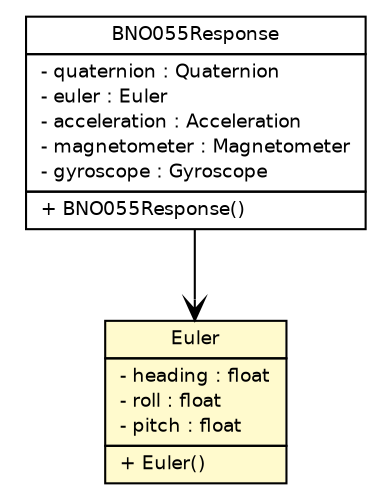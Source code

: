 #!/usr/local/bin/dot
#
# Class diagram 
# Generated by UMLGraph version R5_6-24-gf6e263 (http://www.umlgraph.org/)
#

digraph G {
	edge [fontname="Helvetica",fontsize=10,labelfontname="Helvetica",labelfontsize=10];
	node [fontname="Helvetica",fontsize=10,shape=plaintext];
	nodesep=0.25;
	ranksep=0.5;
	// ev3dev.sensors.arduino.bn055.model.BNO055Response
	c545 [label=<<table title="ev3dev.sensors.arduino.bn055.model.BNO055Response" border="0" cellborder="1" cellspacing="0" cellpadding="2" port="p" href="./BNO055Response.html">
		<tr><td><table border="0" cellspacing="0" cellpadding="1">
<tr><td align="center" balign="center"> BNO055Response </td></tr>
		</table></td></tr>
		<tr><td><table border="0" cellspacing="0" cellpadding="1">
<tr><td align="left" balign="left"> - quaternion : Quaternion </td></tr>
<tr><td align="left" balign="left"> - euler : Euler </td></tr>
<tr><td align="left" balign="left"> - acceleration : Acceleration </td></tr>
<tr><td align="left" balign="left"> - magnetometer : Magnetometer </td></tr>
<tr><td align="left" balign="left"> - gyroscope : Gyroscope </td></tr>
		</table></td></tr>
		<tr><td><table border="0" cellspacing="0" cellpadding="1">
<tr><td align="left" balign="left"> + BNO055Response() </td></tr>
		</table></td></tr>
		</table>>, URL="./BNO055Response.html", fontname="Helvetica", fontcolor="black", fontsize=9.0];
	// ev3dev.sensors.arduino.bn055.model.Euler
	c546 [label=<<table title="ev3dev.sensors.arduino.bn055.model.Euler" border="0" cellborder="1" cellspacing="0" cellpadding="2" port="p" bgcolor="lemonChiffon" href="./Euler.html">
		<tr><td><table border="0" cellspacing="0" cellpadding="1">
<tr><td align="center" balign="center"> Euler </td></tr>
		</table></td></tr>
		<tr><td><table border="0" cellspacing="0" cellpadding="1">
<tr><td align="left" balign="left"> - heading : float </td></tr>
<tr><td align="left" balign="left"> - roll : float </td></tr>
<tr><td align="left" balign="left"> - pitch : float </td></tr>
		</table></td></tr>
		<tr><td><table border="0" cellspacing="0" cellpadding="1">
<tr><td align="left" balign="left"> + Euler() </td></tr>
		</table></td></tr>
		</table>>, URL="./Euler.html", fontname="Helvetica", fontcolor="black", fontsize=9.0];
	// ev3dev.sensors.arduino.bn055.model.BNO055Response NAVASSOC ev3dev.sensors.arduino.bn055.model.Euler
	c545:p -> c546:p [taillabel="", label="", headlabel="", fontname="Helvetica", fontcolor="black", fontsize=10.0, color="black", arrowhead=open];
}

